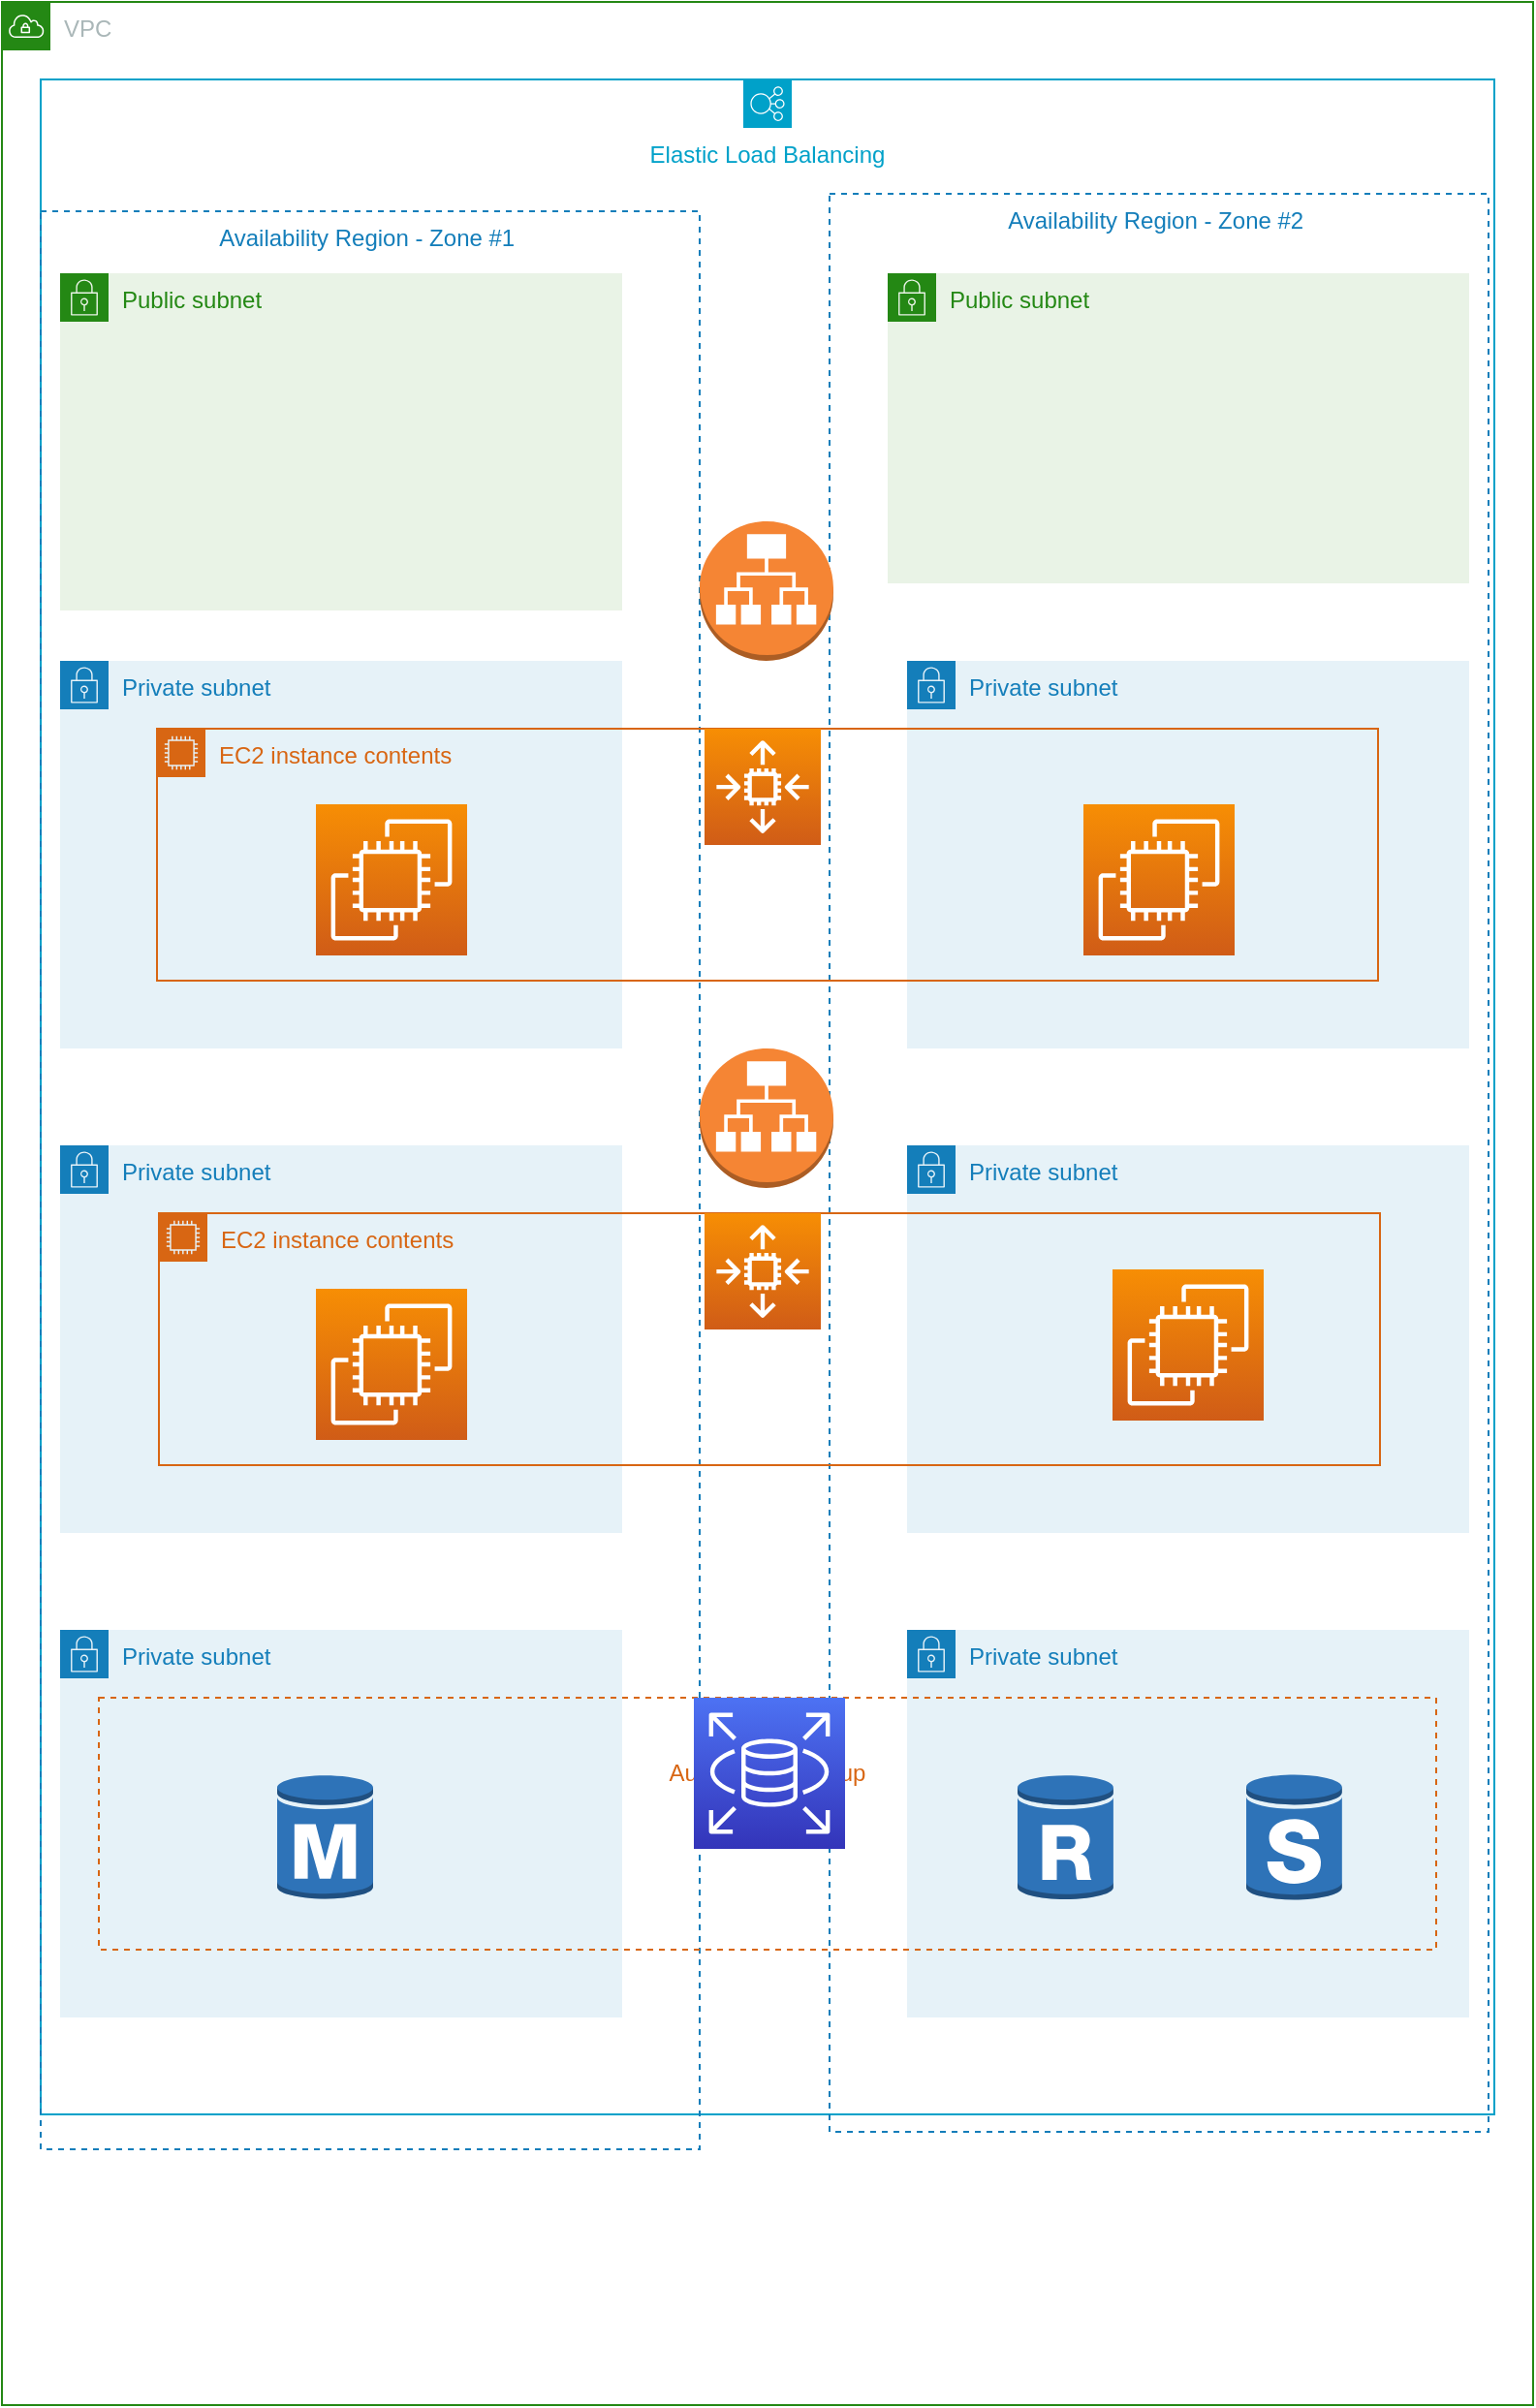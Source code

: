 <mxfile version="20.8.5" type="github">
  <diagram id="tCGXWT_r_tcxS9mnZwyS" name="Page-1">
    <mxGraphModel dx="932" dy="1700" grid="1" gridSize="10" guides="1" tooltips="1" connect="1" arrows="1" fold="1" page="1" pageScale="1" pageWidth="827" pageHeight="1169" math="0" shadow="0">
      <root>
        <mxCell id="0" />
        <mxCell id="1" parent="0" />
        <mxCell id="nU6l3-WDr7xgm6DIGecr-2" value="VPC" style="points=[[0,0],[0.25,0],[0.5,0],[0.75,0],[1,0],[1,0.25],[1,0.5],[1,0.75],[1,1],[0.75,1],[0.5,1],[0.25,1],[0,1],[0,0.75],[0,0.5],[0,0.25]];outlineConnect=0;gradientColor=none;html=1;whiteSpace=wrap;fontSize=12;fontStyle=0;container=1;pointerEvents=0;collapsible=0;recursiveResize=0;shape=mxgraph.aws4.group;grIcon=mxgraph.aws4.group_vpc;strokeColor=#248814;fillColor=none;verticalAlign=top;align=left;spacingLeft=30;fontColor=#AAB7B8;dashed=0;" vertex="1" parent="1">
          <mxGeometry x="18" y="-874" width="790" height="1240" as="geometry" />
        </mxCell>
        <mxCell id="nU6l3-WDr7xgm6DIGecr-15" value="Elastic Load Balancing" style="sketch=0;outlineConnect=0;gradientColor=none;html=1;whiteSpace=wrap;fontSize=12;fontStyle=0;shape=mxgraph.aws4.groupCenter;grIcon=mxgraph.aws4.group_elastic_load_balancing;grStroke=1;strokeColor=#00A1C9;fillColor=none;verticalAlign=top;align=center;fontColor=#00A1C9;dashed=0;spacingTop=25;" vertex="1" parent="nU6l3-WDr7xgm6DIGecr-2">
          <mxGeometry x="20" y="40" width="750" height="1050" as="geometry" />
        </mxCell>
        <mxCell id="nU6l3-WDr7xgm6DIGecr-7" value="Private subnet" style="points=[[0,0],[0.25,0],[0.5,0],[0.75,0],[1,0],[1,0.25],[1,0.5],[1,0.75],[1,1],[0.75,1],[0.5,1],[0.25,1],[0,1],[0,0.75],[0,0.5],[0,0.25]];outlineConnect=0;gradientColor=none;html=1;whiteSpace=wrap;fontSize=12;fontStyle=0;container=1;pointerEvents=0;collapsible=0;recursiveResize=0;shape=mxgraph.aws4.group;grIcon=mxgraph.aws4.group_security_group;grStroke=0;strokeColor=#147EBA;fillColor=#E6F2F8;verticalAlign=top;align=left;spacingLeft=30;fontColor=#147EBA;dashed=0;" vertex="1" parent="nU6l3-WDr7xgm6DIGecr-2">
          <mxGeometry x="30" y="840" width="290" height="200" as="geometry" />
        </mxCell>
        <mxCell id="nU6l3-WDr7xgm6DIGecr-6" value="Private subnet" style="points=[[0,0],[0.25,0],[0.5,0],[0.75,0],[1,0],[1,0.25],[1,0.5],[1,0.75],[1,1],[0.75,1],[0.5,1],[0.25,1],[0,1],[0,0.75],[0,0.5],[0,0.25]];outlineConnect=0;gradientColor=none;html=1;whiteSpace=wrap;fontSize=12;fontStyle=0;container=1;pointerEvents=0;collapsible=0;recursiveResize=0;shape=mxgraph.aws4.group;grIcon=mxgraph.aws4.group_security_group;grStroke=0;strokeColor=#147EBA;fillColor=#E6F2F8;verticalAlign=top;align=left;spacingLeft=30;fontColor=#147EBA;dashed=0;" vertex="1" parent="nU6l3-WDr7xgm6DIGecr-2">
          <mxGeometry x="30" y="590" width="290" height="200" as="geometry" />
        </mxCell>
        <mxCell id="nU6l3-WDr7xgm6DIGecr-4" value="Private subnet" style="points=[[0,0],[0.25,0],[0.5,0],[0.75,0],[1,0],[1,0.25],[1,0.5],[1,0.75],[1,1],[0.75,1],[0.5,1],[0.25,1],[0,1],[0,0.75],[0,0.5],[0,0.25]];outlineConnect=0;gradientColor=none;html=1;whiteSpace=wrap;fontSize=12;fontStyle=0;container=1;pointerEvents=0;collapsible=0;recursiveResize=0;shape=mxgraph.aws4.group;grIcon=mxgraph.aws4.group_security_group;grStroke=0;strokeColor=#147EBA;fillColor=#E6F2F8;verticalAlign=top;align=left;spacingLeft=30;fontColor=#147EBA;dashed=0;" vertex="1" parent="nU6l3-WDr7xgm6DIGecr-2">
          <mxGeometry x="30" y="340" width="290" height="200" as="geometry" />
        </mxCell>
        <mxCell id="nU6l3-WDr7xgm6DIGecr-5" value="Public subnet" style="points=[[0,0],[0.25,0],[0.5,0],[0.75,0],[1,0],[1,0.25],[1,0.5],[1,0.75],[1,1],[0.75,1],[0.5,1],[0.25,1],[0,1],[0,0.75],[0,0.5],[0,0.25]];outlineConnect=0;gradientColor=none;html=1;whiteSpace=wrap;fontSize=12;fontStyle=0;container=1;pointerEvents=0;collapsible=0;recursiveResize=0;shape=mxgraph.aws4.group;grIcon=mxgraph.aws4.group_security_group;grStroke=0;strokeColor=#248814;fillColor=#E9F3E6;verticalAlign=top;align=left;spacingLeft=30;fontColor=#248814;dashed=0;" vertex="1" parent="nU6l3-WDr7xgm6DIGecr-2">
          <mxGeometry x="30" y="140" width="290" height="174" as="geometry" />
        </mxCell>
        <mxCell id="nU6l3-WDr7xgm6DIGecr-3" value="Availability Region - Zone #1 " style="fillColor=none;strokeColor=#147EBA;dashed=1;verticalAlign=top;fontStyle=0;fontColor=#147EBA;" vertex="1" parent="nU6l3-WDr7xgm6DIGecr-2">
          <mxGeometry x="20" y="108" width="340" height="1000" as="geometry" />
        </mxCell>
        <mxCell id="nU6l3-WDr7xgm6DIGecr-8" value="Availability Region - Zone #2 " style="fillColor=none;strokeColor=#147EBA;dashed=1;verticalAlign=top;fontStyle=0;fontColor=#147EBA;" vertex="1" parent="nU6l3-WDr7xgm6DIGecr-2">
          <mxGeometry x="427" y="99" width="340" height="1000" as="geometry" />
        </mxCell>
        <mxCell id="nU6l3-WDr7xgm6DIGecr-9" value="Public subnet" style="points=[[0,0],[0.25,0],[0.5,0],[0.75,0],[1,0],[1,0.25],[1,0.5],[1,0.75],[1,1],[0.75,1],[0.5,1],[0.25,1],[0,1],[0,0.75],[0,0.5],[0,0.25]];outlineConnect=0;gradientColor=none;html=1;whiteSpace=wrap;fontSize=12;fontStyle=0;container=1;pointerEvents=0;collapsible=0;recursiveResize=0;shape=mxgraph.aws4.group;grIcon=mxgraph.aws4.group_security_group;grStroke=0;strokeColor=#248814;fillColor=#E9F3E6;verticalAlign=top;align=left;spacingLeft=30;fontColor=#248814;dashed=0;" vertex="1" parent="nU6l3-WDr7xgm6DIGecr-2">
          <mxGeometry x="457" y="140" width="300" height="160" as="geometry" />
        </mxCell>
        <mxCell id="nU6l3-WDr7xgm6DIGecr-11" value="Private subnet" style="points=[[0,0],[0.25,0],[0.5,0],[0.75,0],[1,0],[1,0.25],[1,0.5],[1,0.75],[1,1],[0.75,1],[0.5,1],[0.25,1],[0,1],[0,0.75],[0,0.5],[0,0.25]];outlineConnect=0;gradientColor=none;html=1;whiteSpace=wrap;fontSize=12;fontStyle=0;container=1;pointerEvents=0;collapsible=0;recursiveResize=0;shape=mxgraph.aws4.group;grIcon=mxgraph.aws4.group_security_group;grStroke=0;strokeColor=#147EBA;fillColor=#E6F2F8;verticalAlign=top;align=left;spacingLeft=30;fontColor=#147EBA;dashed=0;" vertex="1" parent="nU6l3-WDr7xgm6DIGecr-2">
          <mxGeometry x="467" y="340" width="290" height="200" as="geometry" />
        </mxCell>
        <mxCell id="nU6l3-WDr7xgm6DIGecr-12" value="Private subnet" style="points=[[0,0],[0.25,0],[0.5,0],[0.75,0],[1,0],[1,0.25],[1,0.5],[1,0.75],[1,1],[0.75,1],[0.5,1],[0.25,1],[0,1],[0,0.75],[0,0.5],[0,0.25]];outlineConnect=0;gradientColor=none;html=1;whiteSpace=wrap;fontSize=12;fontStyle=0;container=1;pointerEvents=0;collapsible=0;recursiveResize=0;shape=mxgraph.aws4.group;grIcon=mxgraph.aws4.group_security_group;grStroke=0;strokeColor=#147EBA;fillColor=#E6F2F8;verticalAlign=top;align=left;spacingLeft=30;fontColor=#147EBA;dashed=0;" vertex="1" parent="nU6l3-WDr7xgm6DIGecr-2">
          <mxGeometry x="467" y="590" width="290" height="200" as="geometry" />
        </mxCell>
        <mxCell id="nU6l3-WDr7xgm6DIGecr-13" value="Private subnet" style="points=[[0,0],[0.25,0],[0.5,0],[0.75,0],[1,0],[1,0.25],[1,0.5],[1,0.75],[1,1],[0.75,1],[0.5,1],[0.25,1],[0,1],[0,0.75],[0,0.5],[0,0.25]];outlineConnect=0;gradientColor=none;html=1;whiteSpace=wrap;fontSize=12;fontStyle=0;container=1;pointerEvents=0;collapsible=0;recursiveResize=0;shape=mxgraph.aws4.group;grIcon=mxgraph.aws4.group_security_group;grStroke=0;strokeColor=#147EBA;fillColor=#E6F2F8;verticalAlign=top;align=left;spacingLeft=30;fontColor=#147EBA;dashed=0;" vertex="1" parent="nU6l3-WDr7xgm6DIGecr-2">
          <mxGeometry x="467" y="840" width="290" height="200" as="geometry" />
        </mxCell>
        <mxCell id="nU6l3-WDr7xgm6DIGecr-30" value="" style="outlineConnect=0;dashed=0;verticalLabelPosition=bottom;verticalAlign=top;align=center;html=1;shape=mxgraph.aws3.rds_db_instance_read_replica;fillColor=#2E73B8;gradientColor=none;" vertex="1" parent="nU6l3-WDr7xgm6DIGecr-13">
          <mxGeometry x="57" y="74" width="49.5" height="66" as="geometry" />
        </mxCell>
        <mxCell id="nU6l3-WDr7xgm6DIGecr-18" value="EC2 instance contents" style="points=[[0,0],[0.25,0],[0.5,0],[0.75,0],[1,0],[1,0.25],[1,0.5],[1,0.75],[1,1],[0.75,1],[0.5,1],[0.25,1],[0,1],[0,0.75],[0,0.5],[0,0.25]];outlineConnect=0;gradientColor=none;html=1;whiteSpace=wrap;fontSize=12;fontStyle=0;container=1;pointerEvents=0;collapsible=0;recursiveResize=0;shape=mxgraph.aws4.group;grIcon=mxgraph.aws4.group_ec2_instance_contents;strokeColor=#D86613;fillColor=none;verticalAlign=top;align=left;spacingLeft=30;fontColor=#D86613;dashed=0;" vertex="1" parent="nU6l3-WDr7xgm6DIGecr-2">
          <mxGeometry x="81" y="625" width="630" height="130" as="geometry" />
        </mxCell>
        <mxCell id="nU6l3-WDr7xgm6DIGecr-24" value="" style="sketch=0;points=[[0,0,0],[0.25,0,0],[0.5,0,0],[0.75,0,0],[1,0,0],[0,1,0],[0.25,1,0],[0.5,1,0],[0.75,1,0],[1,1,0],[0,0.25,0],[0,0.5,0],[0,0.75,0],[1,0.25,0],[1,0.5,0],[1,0.75,0]];outlineConnect=0;fontColor=#232F3E;gradientColor=#F78E04;gradientDirection=north;fillColor=#D05C17;strokeColor=#ffffff;dashed=0;verticalLabelPosition=bottom;verticalAlign=top;align=center;html=1;fontSize=12;fontStyle=0;aspect=fixed;shape=mxgraph.aws4.resourceIcon;resIcon=mxgraph.aws4.auto_scaling2;" vertex="1" parent="nU6l3-WDr7xgm6DIGecr-18">
          <mxGeometry x="281.5" width="60" height="60" as="geometry" />
        </mxCell>
        <mxCell id="nU6l3-WDr7xgm6DIGecr-27" value="" style="sketch=0;points=[[0,0,0],[0.25,0,0],[0.5,0,0],[0.75,0,0],[1,0,0],[0,1,0],[0.25,1,0],[0.5,1,0],[0.75,1,0],[1,1,0],[0,0.25,0],[0,0.5,0],[0,0.75,0],[1,0.25,0],[1,0.5,0],[1,0.75,0]];outlineConnect=0;fontColor=#232F3E;gradientColor=#F78E04;gradientDirection=north;fillColor=#D05C17;strokeColor=#ffffff;dashed=0;verticalLabelPosition=bottom;verticalAlign=top;align=center;html=1;fontSize=12;fontStyle=0;aspect=fixed;shape=mxgraph.aws4.resourceIcon;resIcon=mxgraph.aws4.ec2;" vertex="1" parent="nU6l3-WDr7xgm6DIGecr-18">
          <mxGeometry x="81" y="39" width="78" height="78" as="geometry" />
        </mxCell>
        <mxCell id="nU6l3-WDr7xgm6DIGecr-28" value="" style="sketch=0;points=[[0,0,0],[0.25,0,0],[0.5,0,0],[0.75,0,0],[1,0,0],[0,1,0],[0.25,1,0],[0.5,1,0],[0.75,1,0],[1,1,0],[0,0.25,0],[0,0.5,0],[0,0.75,0],[1,0.25,0],[1,0.5,0],[1,0.75,0]];outlineConnect=0;fontColor=#232F3E;gradientColor=#F78E04;gradientDirection=north;fillColor=#D05C17;strokeColor=#ffffff;dashed=0;verticalLabelPosition=bottom;verticalAlign=top;align=center;html=1;fontSize=12;fontStyle=0;aspect=fixed;shape=mxgraph.aws4.resourceIcon;resIcon=mxgraph.aws4.ec2;" vertex="1" parent="nU6l3-WDr7xgm6DIGecr-18">
          <mxGeometry x="492" y="29" width="78" height="78" as="geometry" />
        </mxCell>
        <mxCell id="nU6l3-WDr7xgm6DIGecr-19" value="EC2 instance contents" style="points=[[0,0],[0.25,0],[0.5,0],[0.75,0],[1,0],[1,0.25],[1,0.5],[1,0.75],[1,1],[0.75,1],[0.5,1],[0.25,1],[0,1],[0,0.75],[0,0.5],[0,0.25]];outlineConnect=0;gradientColor=none;html=1;whiteSpace=wrap;fontSize=12;fontStyle=0;container=1;pointerEvents=0;collapsible=0;recursiveResize=0;shape=mxgraph.aws4.group;grIcon=mxgraph.aws4.group_ec2_instance_contents;strokeColor=#D86613;fillColor=none;verticalAlign=top;align=left;spacingLeft=30;fontColor=#D86613;dashed=0;" vertex="1" parent="nU6l3-WDr7xgm6DIGecr-2">
          <mxGeometry x="80" y="375" width="630" height="130" as="geometry" />
        </mxCell>
        <mxCell id="nU6l3-WDr7xgm6DIGecr-23" value="" style="sketch=0;points=[[0,0,0],[0.25,0,0],[0.5,0,0],[0.75,0,0],[1,0,0],[0,1,0],[0.25,1,0],[0.5,1,0],[0.75,1,0],[1,1,0],[0,0.25,0],[0,0.5,0],[0,0.75,0],[1,0.25,0],[1,0.5,0],[1,0.75,0]];outlineConnect=0;fontColor=#232F3E;gradientColor=#F78E04;gradientDirection=north;fillColor=#D05C17;strokeColor=#ffffff;dashed=0;verticalLabelPosition=bottom;verticalAlign=top;align=center;html=1;fontSize=12;fontStyle=0;aspect=fixed;shape=mxgraph.aws4.resourceIcon;resIcon=mxgraph.aws4.auto_scaling2;" vertex="1" parent="nU6l3-WDr7xgm6DIGecr-19">
          <mxGeometry x="282.5" width="60" height="60" as="geometry" />
        </mxCell>
        <mxCell id="nU6l3-WDr7xgm6DIGecr-25" value="" style="sketch=0;points=[[0,0,0],[0.25,0,0],[0.5,0,0],[0.75,0,0],[1,0,0],[0,1,0],[0.25,1,0],[0.5,1,0],[0.75,1,0],[1,1,0],[0,0.25,0],[0,0.5,0],[0,0.75,0],[1,0.25,0],[1,0.5,0],[1,0.75,0]];outlineConnect=0;fontColor=#232F3E;gradientColor=#F78E04;gradientDirection=north;fillColor=#D05C17;strokeColor=#ffffff;dashed=0;verticalLabelPosition=bottom;verticalAlign=top;align=center;html=1;fontSize=12;fontStyle=0;aspect=fixed;shape=mxgraph.aws4.resourceIcon;resIcon=mxgraph.aws4.ec2;" vertex="1" parent="nU6l3-WDr7xgm6DIGecr-19">
          <mxGeometry x="82" y="39" width="78" height="78" as="geometry" />
        </mxCell>
        <mxCell id="nU6l3-WDr7xgm6DIGecr-26" value="" style="sketch=0;points=[[0,0,0],[0.25,0,0],[0.5,0,0],[0.75,0,0],[1,0,0],[0,1,0],[0.25,1,0],[0.5,1,0],[0.75,1,0],[1,1,0],[0,0.25,0],[0,0.5,0],[0,0.75,0],[1,0.25,0],[1,0.5,0],[1,0.75,0]];outlineConnect=0;fontColor=#232F3E;gradientColor=#F78E04;gradientDirection=north;fillColor=#D05C17;strokeColor=#ffffff;dashed=0;verticalLabelPosition=bottom;verticalAlign=top;align=center;html=1;fontSize=12;fontStyle=0;aspect=fixed;shape=mxgraph.aws4.resourceIcon;resIcon=mxgraph.aws4.ec2;" vertex="1" parent="nU6l3-WDr7xgm6DIGecr-19">
          <mxGeometry x="478" y="39" width="78" height="78" as="geometry" />
        </mxCell>
        <mxCell id="nU6l3-WDr7xgm6DIGecr-21" value="" style="outlineConnect=0;dashed=0;verticalLabelPosition=bottom;verticalAlign=top;align=center;html=1;shape=mxgraph.aws3.application_load_balancer;fillColor=#F58534;gradientColor=none;" vertex="1" parent="nU6l3-WDr7xgm6DIGecr-2">
          <mxGeometry x="360" y="268" width="69" height="72" as="geometry" />
        </mxCell>
        <mxCell id="nU6l3-WDr7xgm6DIGecr-22" value="" style="outlineConnect=0;dashed=0;verticalLabelPosition=bottom;verticalAlign=top;align=center;html=1;shape=mxgraph.aws3.application_load_balancer;fillColor=#F58534;gradientColor=none;" vertex="1" parent="nU6l3-WDr7xgm6DIGecr-2">
          <mxGeometry x="360" y="540" width="69" height="72" as="geometry" />
        </mxCell>
        <mxCell id="nU6l3-WDr7xgm6DIGecr-29" value="" style="outlineConnect=0;dashed=0;verticalLabelPosition=bottom;verticalAlign=top;align=center;html=1;shape=mxgraph.aws3.rds_db_instance;fillColor=#2E73B8;gradientColor=none;" vertex="1" parent="nU6l3-WDr7xgm6DIGecr-2">
          <mxGeometry x="142" y="914" width="49.5" height="66" as="geometry" />
        </mxCell>
        <mxCell id="nU6l3-WDr7xgm6DIGecr-31" value="" style="outlineConnect=0;dashed=0;verticalLabelPosition=bottom;verticalAlign=top;align=center;html=1;shape=mxgraph.aws3.rds_db_instance_standby_multi_az;fillColor=#2E73B8;gradientColor=none;" vertex="1" parent="nU6l3-WDr7xgm6DIGecr-2">
          <mxGeometry x="642" y="914" width="49.5" height="66" as="geometry" />
        </mxCell>
        <mxCell id="nU6l3-WDr7xgm6DIGecr-38" value="Auto Scaling group" style="points=[[0,0],[0.25,0],[0.5,0],[0.75,0],[1,0],[1,0.25],[1,0.5],[1,0.75],[1,1],[0.75,1],[0.5,1],[0.25,1],[0,1],[0,0.75],[0,0.5],[0,0.25]];outlineConnect=0;gradientColor=none;html=1;whiteSpace=wrap;fontSize=12;fontStyle=0;container=1;pointerEvents=0;collapsible=0;recursiveResize=0;shape=mxgraph.aws4.groupCenter;grIcon=mxgraph.aws4.group_auto_scaling_group;grStroke=1;strokeColor=#D86613;fillColor=none;verticalAlign=top;align=center;fontColor=#D86613;dashed=1;spacingTop=25;" vertex="1" parent="nU6l3-WDr7xgm6DIGecr-2">
          <mxGeometry x="50" y="875" width="690" height="130" as="geometry" />
        </mxCell>
        <mxCell id="nU6l3-WDr7xgm6DIGecr-35" value="" style="sketch=0;points=[[0,0,0],[0.25,0,0],[0.5,0,0],[0.75,0,0],[1,0,0],[0,1,0],[0.25,1,0],[0.5,1,0],[0.75,1,0],[1,1,0],[0,0.25,0],[0,0.5,0],[0,0.75,0],[1,0.25,0],[1,0.5,0],[1,0.75,0]];outlineConnect=0;fontColor=#232F3E;gradientColor=#4D72F3;gradientDirection=north;fillColor=#3334B9;strokeColor=#ffffff;dashed=0;verticalLabelPosition=bottom;verticalAlign=top;align=center;html=1;fontSize=12;fontStyle=0;aspect=fixed;shape=mxgraph.aws4.resourceIcon;resIcon=mxgraph.aws4.rds;" vertex="1" parent="nU6l3-WDr7xgm6DIGecr-38">
          <mxGeometry x="307" width="78" height="78" as="geometry" />
        </mxCell>
      </root>
    </mxGraphModel>
  </diagram>
</mxfile>
